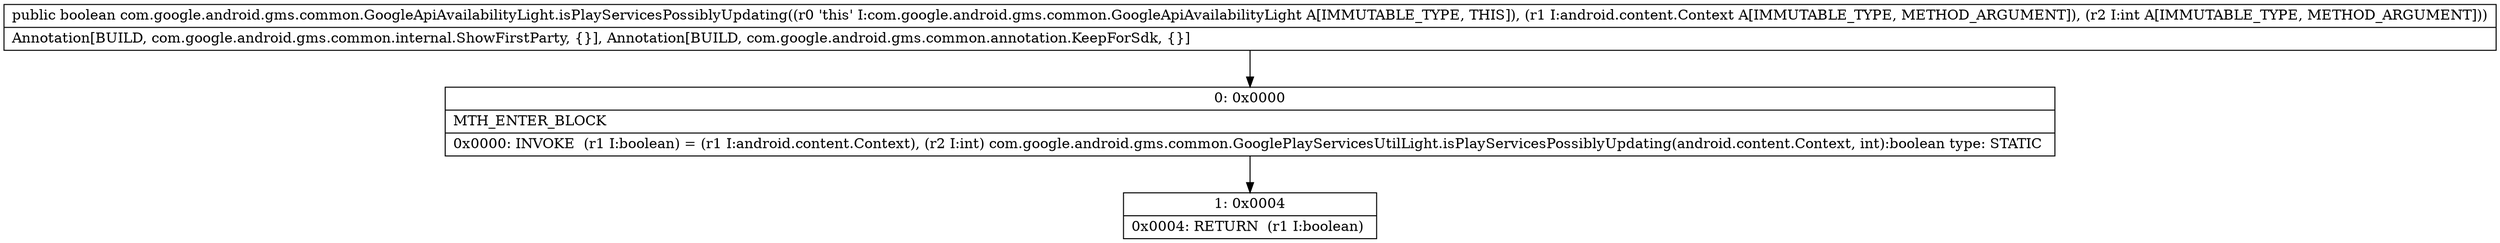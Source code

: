 digraph "CFG forcom.google.android.gms.common.GoogleApiAvailabilityLight.isPlayServicesPossiblyUpdating(Landroid\/content\/Context;I)Z" {
Node_0 [shape=record,label="{0\:\ 0x0000|MTH_ENTER_BLOCK\l|0x0000: INVOKE  (r1 I:boolean) = (r1 I:android.content.Context), (r2 I:int) com.google.android.gms.common.GooglePlayServicesUtilLight.isPlayServicesPossiblyUpdating(android.content.Context, int):boolean type: STATIC \l}"];
Node_1 [shape=record,label="{1\:\ 0x0004|0x0004: RETURN  (r1 I:boolean) \l}"];
MethodNode[shape=record,label="{public boolean com.google.android.gms.common.GoogleApiAvailabilityLight.isPlayServicesPossiblyUpdating((r0 'this' I:com.google.android.gms.common.GoogleApiAvailabilityLight A[IMMUTABLE_TYPE, THIS]), (r1 I:android.content.Context A[IMMUTABLE_TYPE, METHOD_ARGUMENT]), (r2 I:int A[IMMUTABLE_TYPE, METHOD_ARGUMENT]))  | Annotation[BUILD, com.google.android.gms.common.internal.ShowFirstParty, \{\}], Annotation[BUILD, com.google.android.gms.common.annotation.KeepForSdk, \{\}]\l}"];
MethodNode -> Node_0;
Node_0 -> Node_1;
}

